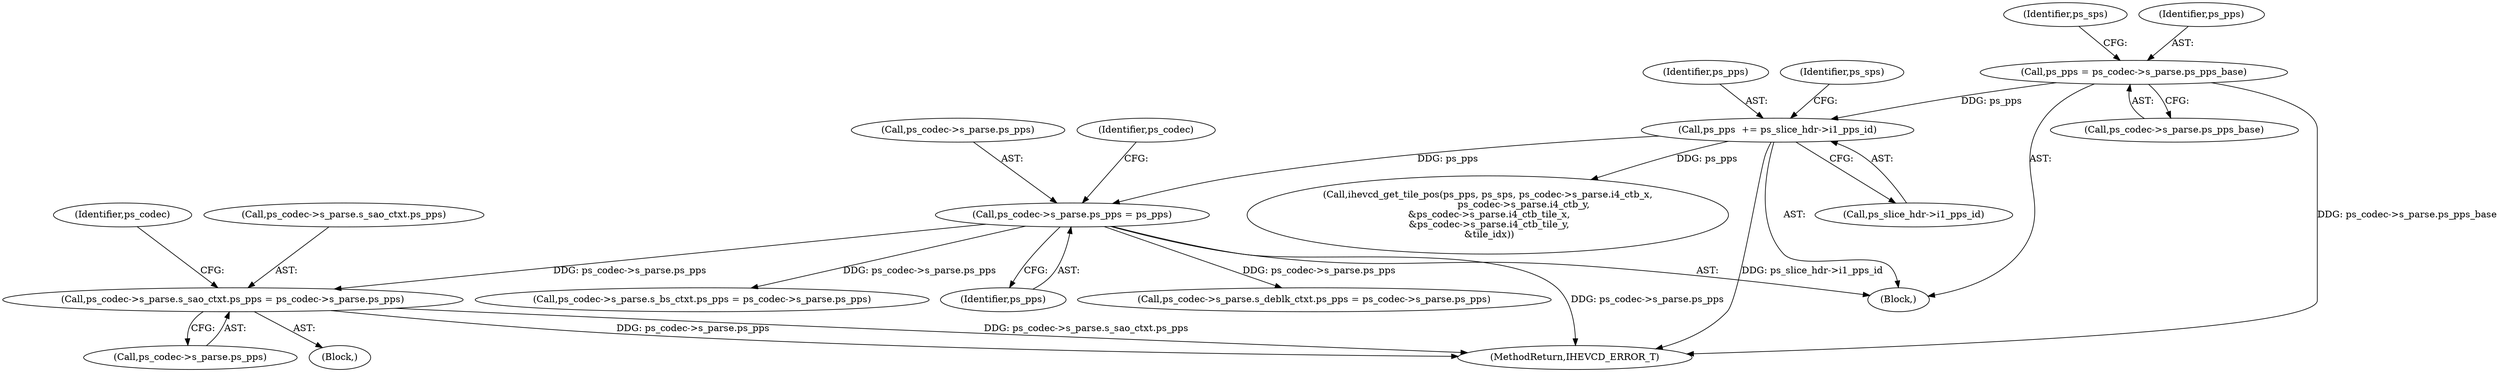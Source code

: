 digraph "0_Android_bcfc7124f6ef9f1ec128fb2e90de774a5b33d199_0@pointer" {
"1005103" [label="(Call,ps_codec->s_parse.s_sao_ctxt.ps_pps = ps_codec->s_parse.ps_pps)"];
"1000333" [label="(Call,ps_codec->s_parse.ps_pps = ps_pps)"];
"1000247" [label="(Call,ps_pps  += ps_slice_hdr->i1_pps_id)"];
"1000222" [label="(Call,ps_pps = ps_codec->s_parse.ps_pps_base)"];
"1000224" [label="(Call,ps_codec->s_parse.ps_pps_base)"];
"1000343" [label="(Identifier,ps_codec)"];
"1000253" [label="(Identifier,ps_sps)"];
"1000247" [label="(Call,ps_pps  += ps_slice_hdr->i1_pps_id)"];
"1005104" [label="(Call,ps_codec->s_parse.s_sao_ctxt.ps_pps)"];
"1000333" [label="(Call,ps_codec->s_parse.ps_pps = ps_pps)"];
"1005042" [label="(Call,ps_codec->s_parse.s_deblk_ctxt.ps_pps = ps_codec->s_parse.ps_pps)"];
"1000354" [label="(Call,ihevcd_get_tile_pos(ps_pps, ps_sps, ps_codec->s_parse.i4_ctb_x,\n                        ps_codec->s_parse.i4_ctb_y,\n &ps_codec->s_parse.i4_ctb_tile_x,\n &ps_codec->s_parse.i4_ctb_tile_y,\n &tile_idx))"];
"1000230" [label="(Identifier,ps_sps)"];
"1000191" [label="(Block,)"];
"1005103" [label="(Call,ps_codec->s_parse.s_sao_ctxt.ps_pps = ps_codec->s_parse.ps_pps)"];
"1000248" [label="(Identifier,ps_pps)"];
"1000249" [label="(Call,ps_slice_hdr->i1_pps_id)"];
"1005173" [label="(MethodReturn,IHEVCD_ERROR_T)"];
"1003913" [label="(Call,ps_codec->s_parse.s_bs_ctxt.ps_pps = ps_codec->s_parse.ps_pps)"];
"1005111" [label="(Call,ps_codec->s_parse.ps_pps)"];
"1004881" [label="(Block,)"];
"1000223" [label="(Identifier,ps_pps)"];
"1005120" [label="(Identifier,ps_codec)"];
"1000334" [label="(Call,ps_codec->s_parse.ps_pps)"];
"1000222" [label="(Call,ps_pps = ps_codec->s_parse.ps_pps_base)"];
"1000339" [label="(Identifier,ps_pps)"];
"1005103" -> "1004881"  [label="AST: "];
"1005103" -> "1005111"  [label="CFG: "];
"1005104" -> "1005103"  [label="AST: "];
"1005111" -> "1005103"  [label="AST: "];
"1005120" -> "1005103"  [label="CFG: "];
"1005103" -> "1005173"  [label="DDG: ps_codec->s_parse.s_sao_ctxt.ps_pps"];
"1005103" -> "1005173"  [label="DDG: ps_codec->s_parse.ps_pps"];
"1000333" -> "1005103"  [label="DDG: ps_codec->s_parse.ps_pps"];
"1000333" -> "1000191"  [label="AST: "];
"1000333" -> "1000339"  [label="CFG: "];
"1000334" -> "1000333"  [label="AST: "];
"1000339" -> "1000333"  [label="AST: "];
"1000343" -> "1000333"  [label="CFG: "];
"1000333" -> "1005173"  [label="DDG: ps_codec->s_parse.ps_pps"];
"1000247" -> "1000333"  [label="DDG: ps_pps"];
"1000333" -> "1003913"  [label="DDG: ps_codec->s_parse.ps_pps"];
"1000333" -> "1005042"  [label="DDG: ps_codec->s_parse.ps_pps"];
"1000247" -> "1000191"  [label="AST: "];
"1000247" -> "1000249"  [label="CFG: "];
"1000248" -> "1000247"  [label="AST: "];
"1000249" -> "1000247"  [label="AST: "];
"1000253" -> "1000247"  [label="CFG: "];
"1000247" -> "1005173"  [label="DDG: ps_slice_hdr->i1_pps_id"];
"1000222" -> "1000247"  [label="DDG: ps_pps"];
"1000247" -> "1000354"  [label="DDG: ps_pps"];
"1000222" -> "1000191"  [label="AST: "];
"1000222" -> "1000224"  [label="CFG: "];
"1000223" -> "1000222"  [label="AST: "];
"1000224" -> "1000222"  [label="AST: "];
"1000230" -> "1000222"  [label="CFG: "];
"1000222" -> "1005173"  [label="DDG: ps_codec->s_parse.ps_pps_base"];
}
